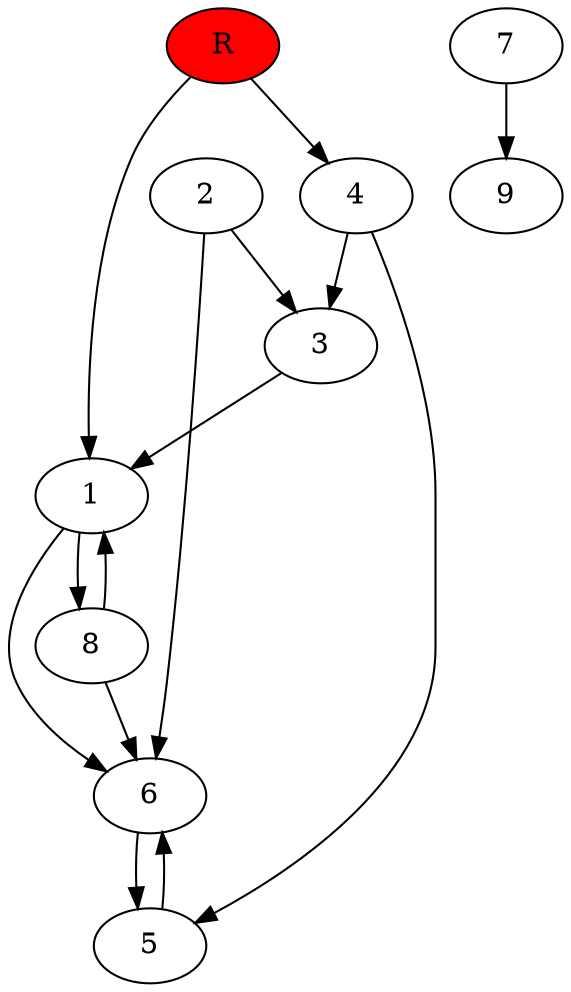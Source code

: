digraph prb24786 {
	1
	2
	3
	4
	5
	6
	7
	8
	R [fillcolor="#ff0000" style=filled]
	1 -> 6
	1 -> 8
	2 -> 3
	2 -> 6
	3 -> 1
	4 -> 3
	4 -> 5
	5 -> 6
	6 -> 5
	7 -> 9
	8 -> 1
	8 -> 6
	R -> 1
	R -> 4
}
